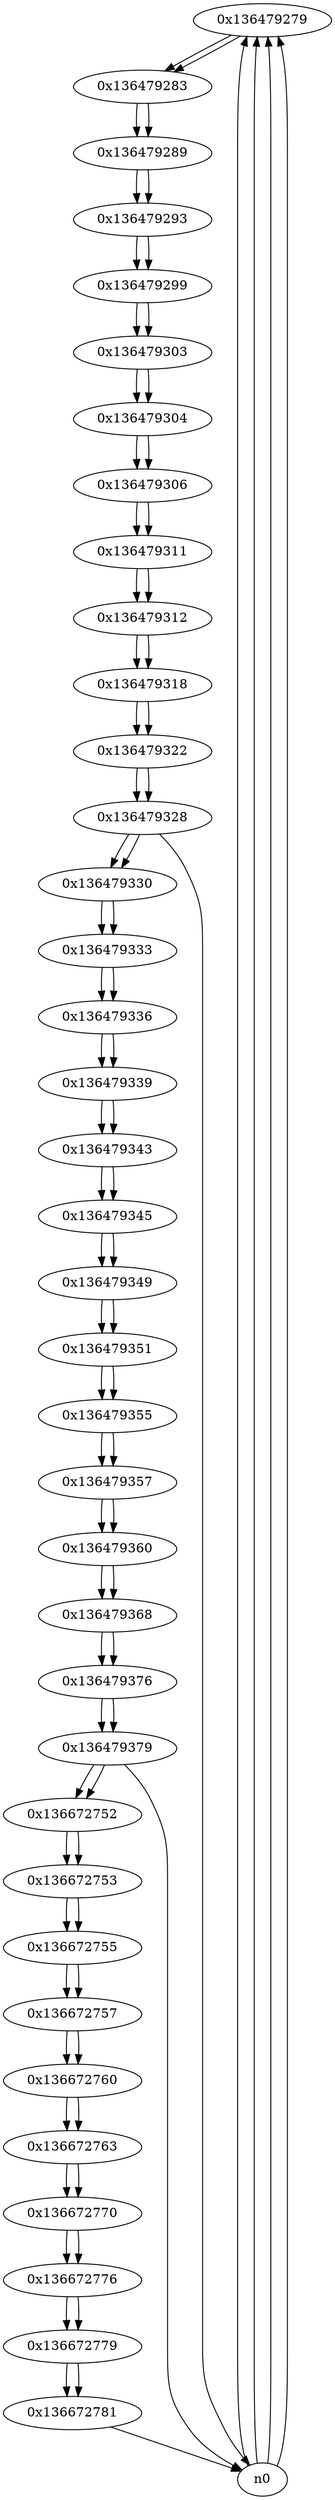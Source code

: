 digraph G{
/* nodes */
  n1 [label="0x136479279"]
  n2 [label="0x136479283"]
  n3 [label="0x136479289"]
  n4 [label="0x136479293"]
  n5 [label="0x136479299"]
  n6 [label="0x136479303"]
  n7 [label="0x136479304"]
  n8 [label="0x136479306"]
  n9 [label="0x136479311"]
  n10 [label="0x136479312"]
  n11 [label="0x136479318"]
  n12 [label="0x136479322"]
  n13 [label="0x136479328"]
  n14 [label="0x136479330"]
  n15 [label="0x136479333"]
  n16 [label="0x136479336"]
  n17 [label="0x136479339"]
  n18 [label="0x136479343"]
  n19 [label="0x136479345"]
  n20 [label="0x136479349"]
  n21 [label="0x136479351"]
  n22 [label="0x136479355"]
  n23 [label="0x136479357"]
  n24 [label="0x136479360"]
  n25 [label="0x136479368"]
  n26 [label="0x136479376"]
  n27 [label="0x136479379"]
  n28 [label="0x136672752"]
  n29 [label="0x136672753"]
  n30 [label="0x136672755"]
  n31 [label="0x136672757"]
  n32 [label="0x136672760"]
  n33 [label="0x136672763"]
  n34 [label="0x136672770"]
  n35 [label="0x136672776"]
  n36 [label="0x136672779"]
  n37 [label="0x136672781"]
/* edges */
n1 -> n2;
n0 -> n1;
n0 -> n1;
n0 -> n1;
n0 -> n1;
n2 -> n3;
n1 -> n2;
n3 -> n4;
n2 -> n3;
n4 -> n5;
n3 -> n4;
n5 -> n6;
n4 -> n5;
n6 -> n7;
n5 -> n6;
n7 -> n8;
n6 -> n7;
n8 -> n9;
n7 -> n8;
n9 -> n10;
n8 -> n9;
n10 -> n11;
n9 -> n10;
n11 -> n12;
n10 -> n11;
n12 -> n13;
n11 -> n12;
n13 -> n14;
n13 -> n0;
n12 -> n13;
n14 -> n15;
n13 -> n14;
n15 -> n16;
n14 -> n15;
n16 -> n17;
n15 -> n16;
n17 -> n18;
n16 -> n17;
n18 -> n19;
n17 -> n18;
n19 -> n20;
n18 -> n19;
n20 -> n21;
n19 -> n20;
n21 -> n22;
n20 -> n21;
n22 -> n23;
n21 -> n22;
n23 -> n24;
n22 -> n23;
n24 -> n25;
n23 -> n24;
n25 -> n26;
n24 -> n25;
n26 -> n27;
n25 -> n26;
n27 -> n28;
n27 -> n0;
n26 -> n27;
n28 -> n29;
n27 -> n28;
n29 -> n30;
n28 -> n29;
n30 -> n31;
n29 -> n30;
n31 -> n32;
n30 -> n31;
n32 -> n33;
n31 -> n32;
n33 -> n34;
n32 -> n33;
n34 -> n35;
n33 -> n34;
n35 -> n36;
n34 -> n35;
n36 -> n37;
n35 -> n36;
n37 -> n0;
n36 -> n37;
}
